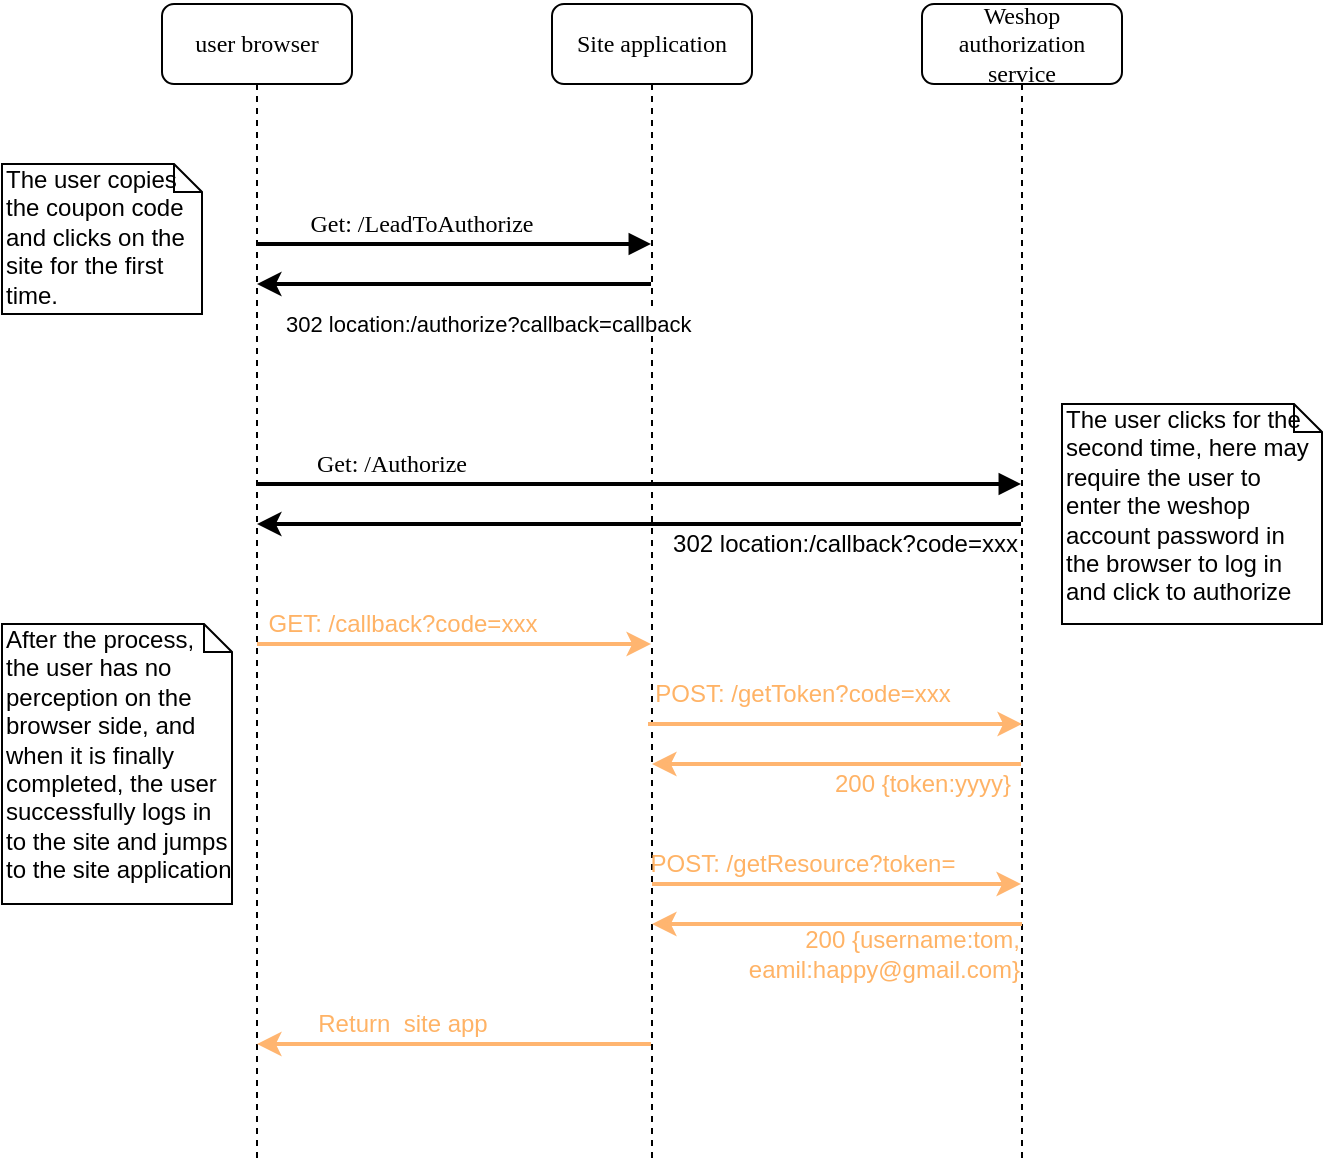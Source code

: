 <mxfile version="15.0.3" type="github">
  <diagram name="Page-1" id="13e1069c-82ec-6db2-03f1-153e76fe0fe0">
    <mxGraphModel dx="782" dy="446" grid="1" gridSize="10" guides="1" tooltips="1" connect="1" arrows="1" fold="1" page="1" pageScale="1" pageWidth="1100" pageHeight="850" background="none" math="0" shadow="0">
      <root>
        <mxCell id="0" />
        <mxCell id="1" parent="0" />
        <mxCell id="7baba1c4bc27f4b0-2" value="Site application" style="shape=umlLifeline;perimeter=lifelinePerimeter;whiteSpace=wrap;html=1;container=1;collapsible=0;recursiveResize=0;outlineConnect=0;rounded=1;shadow=0;comic=0;labelBackgroundColor=none;strokeWidth=1;fontFamily=Verdana;fontSize=12;align=center;" parent="1" vertex="1">
          <mxGeometry x="305" y="80" width="100" height="580" as="geometry" />
        </mxCell>
        <mxCell id="7baba1c4bc27f4b0-3" value="Weshop authorization service" style="shape=umlLifeline;perimeter=lifelinePerimeter;whiteSpace=wrap;html=1;container=1;collapsible=0;recursiveResize=0;outlineConnect=0;rounded=1;shadow=0;comic=0;labelBackgroundColor=none;strokeWidth=1;fontFamily=Verdana;fontSize=12;align=center;" parent="1" vertex="1">
          <mxGeometry x="490" y="80" width="100" height="580" as="geometry" />
        </mxCell>
        <mxCell id="7baba1c4bc27f4b0-23" value="" style="html=1;verticalAlign=bottom;endArrow=block;labelBackgroundColor=none;fontFamily=Verdana;fontSize=12;align=right;strokeWidth=2;" parent="1" source="7baba1c4bc27f4b0-8" target="7baba1c4bc27f4b0-3" edge="1">
          <mxGeometry relative="1" as="geometry">
            <mxPoint x="165" y="320" as="sourcePoint" />
            <mxPoint x="585" y="440.0" as="targetPoint" />
            <Array as="points">
              <mxPoint x="390" y="320" />
            </Array>
          </mxGeometry>
        </mxCell>
        <mxCell id="7baba1c4bc27f4b0-11" value="" style="html=1;verticalAlign=bottom;endArrow=block;labelBackgroundColor=none;fontFamily=Verdana;fontSize=12;edgeStyle=elbowEdgeStyle;elbow=vertical;align=center;strokeWidth=2;" parent="1" source="7baba1c4bc27f4b0-8" target="7baba1c4bc27f4b0-2" edge="1">
          <mxGeometry relative="1" as="geometry">
            <mxPoint x="165" y="201" as="sourcePoint" />
            <mxPoint x="350" y="201.33" as="targetPoint" />
            <Array as="points">
              <mxPoint x="240" y="200" />
            </Array>
          </mxGeometry>
        </mxCell>
        <mxCell id="7baba1c4bc27f4b0-45" value="&lt;div style=&quot;font-family: &amp;#34;helvetica&amp;#34;&quot;&gt;The user copies&lt;/div&gt;&lt;div style=&quot;font-family: &amp;#34;helvetica&amp;#34;&quot;&gt;the coupon code&lt;/div&gt;&lt;div style=&quot;font-family: &amp;#34;helvetica&amp;#34;&quot;&gt;and clicks on the site for the first time.&lt;/div&gt;" style="shape=note;whiteSpace=wrap;html=1;size=14;verticalAlign=top;align=left;spacingTop=-6;rounded=0;shadow=0;comic=0;labelBackgroundColor=none;strokeWidth=1;fontFamily=Verdana;fontSize=12" parent="1" vertex="1">
          <mxGeometry x="30" y="160" width="100" height="75" as="geometry" />
        </mxCell>
        <mxCell id="8HmVJXFXAkHjLsoE3Vvm-15" value="" style="endArrow=classic;html=1;strokeWidth=2;" edge="1" parent="1" source="7baba1c4bc27f4b0-2" target="7baba1c4bc27f4b0-8">
          <mxGeometry width="50" height="50" relative="1" as="geometry">
            <mxPoint x="350.67" y="222.72" as="sourcePoint" />
            <mxPoint x="166.67" y="223.12" as="targetPoint" />
            <Array as="points">
              <mxPoint x="280" y="220" />
            </Array>
          </mxGeometry>
        </mxCell>
        <mxCell id="8HmVJXFXAkHjLsoE3Vvm-19" value="&lt;div&gt;&lt;font face=&quot;helvetica&quot;&gt;The user clicks for the second time, here may require the user to enter the weshop account password in the browser to log in and click to authorize&lt;/font&gt;&lt;br&gt;&lt;/div&gt;" style="shape=note;whiteSpace=wrap;html=1;size=14;verticalAlign=top;align=left;spacingTop=-6;rounded=0;shadow=0;comic=0;labelBackgroundColor=none;strokeWidth=1;fontFamily=Verdana;fontSize=12" vertex="1" parent="1">
          <mxGeometry x="560" y="280" width="130" height="110" as="geometry" />
        </mxCell>
        <mxCell id="8HmVJXFXAkHjLsoE3Vvm-20" value="" style="endArrow=classic;html=1;align=left;strokeWidth=2;" edge="1" parent="1" source="7baba1c4bc27f4b0-3" target="7baba1c4bc27f4b0-8">
          <mxGeometry width="50" height="50" relative="1" as="geometry">
            <mxPoint x="380" y="320" as="sourcePoint" />
            <mxPoint x="166" y="341.92" as="targetPoint" />
            <Array as="points">
              <mxPoint x="330" y="340" />
            </Array>
          </mxGeometry>
        </mxCell>
        <mxCell id="7baba1c4bc27f4b0-8" value="user browser" style="shape=umlLifeline;perimeter=lifelinePerimeter;whiteSpace=wrap;html=1;container=1;collapsible=0;recursiveResize=0;outlineConnect=0;rounded=1;shadow=0;comic=0;labelBackgroundColor=none;strokeWidth=1;fontFamily=Verdana;fontSize=12;align=center;" parent="1" vertex="1">
          <mxGeometry x="110" y="80" width="95" height="580" as="geometry" />
        </mxCell>
        <mxCell id="8HmVJXFXAkHjLsoE3Vvm-16" value="&lt;span style=&quot;font-size: 11px ; background-color: rgb(255 , 255 , 255)&quot;&gt;302 location:/authorize?callback=callback&lt;/span&gt;" style="text;html=1;strokeColor=none;fillColor=none;align=left;verticalAlign=middle;whiteSpace=wrap;rounded=0;" vertex="1" parent="7baba1c4bc27f4b0-8">
          <mxGeometry x="60" y="150" width="250" height="20" as="geometry" />
        </mxCell>
        <mxCell id="8HmVJXFXAkHjLsoE3Vvm-17" value="&lt;span style=&quot;font-family: &amp;#34;verdana&amp;#34; ; text-align: right&quot;&gt;Get: /Authorize&lt;/span&gt;" style="text;html=1;strokeColor=none;fillColor=none;align=center;verticalAlign=middle;whiteSpace=wrap;rounded=0;" vertex="1" parent="7baba1c4bc27f4b0-8">
          <mxGeometry x="60" y="220" width="110" height="20" as="geometry" />
        </mxCell>
        <mxCell id="8HmVJXFXAkHjLsoE3Vvm-18" value="&lt;span style=&quot;font-family: &amp;#34;verdana&amp;#34;&quot;&gt;Get: /LeadToAuthorize&lt;/span&gt;" style="text;html=1;strokeColor=none;fillColor=none;align=center;verticalAlign=middle;whiteSpace=wrap;rounded=0;" vertex="1" parent="7baba1c4bc27f4b0-8">
          <mxGeometry x="60" y="100" width="140" height="20" as="geometry" />
        </mxCell>
        <mxCell id="8HmVJXFXAkHjLsoE3Vvm-22" value="302 location:/callback?code=xxx" style="text;html=1;strokeColor=none;fillColor=none;align=right;verticalAlign=middle;whiteSpace=wrap;rounded=0;" vertex="1" parent="1">
          <mxGeometry x="320" y="340" width="220" height="20" as="geometry" />
        </mxCell>
        <mxCell id="8HmVJXFXAkHjLsoE3Vvm-23" value="" style="endArrow=classic;html=1;align=left;fontColor=#FFB366;strokeColor=#FFB570;strokeWidth=2;" edge="1" parent="1" source="7baba1c4bc27f4b0-8" target="7baba1c4bc27f4b0-2">
          <mxGeometry width="50" height="50" relative="1" as="geometry">
            <mxPoint x="160" y="470" as="sourcePoint" />
            <mxPoint x="210" y="420" as="targetPoint" />
            <Array as="points">
              <mxPoint x="260" y="400" />
            </Array>
          </mxGeometry>
        </mxCell>
        <mxCell id="8HmVJXFXAkHjLsoE3Vvm-24" value="&lt;div&gt;&lt;font face=&quot;helvetica&quot;&gt;After the process, the user has no perception on the browser side, and when it is finally completed, the user successfully logs in to the site and jumps to the site application&lt;/font&gt;&lt;br&gt;&lt;/div&gt;" style="shape=note;whiteSpace=wrap;html=1;size=14;verticalAlign=top;align=left;spacingTop=-6;rounded=0;shadow=0;comic=0;labelBackgroundColor=none;strokeWidth=1;fontFamily=Verdana;fontSize=12" vertex="1" parent="1">
          <mxGeometry x="30" y="390" width="115" height="140" as="geometry" />
        </mxCell>
        <mxCell id="8HmVJXFXAkHjLsoE3Vvm-25" value="GET: /callback?code=xxx" style="text;html=1;align=center;verticalAlign=middle;resizable=0;points=[];autosize=1;strokeColor=none;fontColor=#FFB366;" vertex="1" parent="1">
          <mxGeometry x="155" y="380" width="150" height="20" as="geometry" />
        </mxCell>
        <mxCell id="8HmVJXFXAkHjLsoE3Vvm-26" value="" style="endArrow=classic;html=1;align=left;fontColor=#FFB366;strokeColor=#FFB570;strokeWidth=2;" edge="1" parent="1">
          <mxGeometry width="50" height="50" relative="1" as="geometry">
            <mxPoint x="353" y="440" as="sourcePoint" />
            <mxPoint x="540" y="440" as="targetPoint" />
            <Array as="points">
              <mxPoint x="456" y="440" />
            </Array>
          </mxGeometry>
        </mxCell>
        <mxCell id="8HmVJXFXAkHjLsoE3Vvm-28" value="POST: /getToken?code=xxx" style="text;html=1;align=center;verticalAlign=middle;resizable=0;points=[];autosize=1;strokeColor=none;fontColor=#FFB366;" vertex="1" parent="1">
          <mxGeometry x="350" y="415" width="160" height="20" as="geometry" />
        </mxCell>
        <mxCell id="8HmVJXFXAkHjLsoE3Vvm-29" value="" style="endArrow=classic;html=1;fontColor=#FFB366;strokeColor=#FFB570;strokeWidth=2;align=left;" edge="1" parent="1" source="7baba1c4bc27f4b0-3" target="7baba1c4bc27f4b0-2">
          <mxGeometry width="50" height="50" relative="1" as="geometry">
            <mxPoint x="430" y="530" as="sourcePoint" />
            <mxPoint x="480" y="480" as="targetPoint" />
            <Array as="points">
              <mxPoint x="470" y="460" />
            </Array>
          </mxGeometry>
        </mxCell>
        <mxCell id="8HmVJXFXAkHjLsoE3Vvm-30" value="200 {token:yyyy}" style="text;html=1;align=center;verticalAlign=middle;resizable=0;points=[];autosize=1;strokeColor=none;fontColor=#FFB366;" vertex="1" parent="1">
          <mxGeometry x="440" y="460" width="100" height="20" as="geometry" />
        </mxCell>
        <mxCell id="8HmVJXFXAkHjLsoE3Vvm-31" value="" style="endArrow=classic;html=1;align=left;fontColor=#FFB366;strokeColor=#FFB570;strokeWidth=2;" edge="1" parent="1" source="7baba1c4bc27f4b0-2" target="7baba1c4bc27f4b0-3">
          <mxGeometry width="50" height="50" relative="1" as="geometry">
            <mxPoint x="360" y="520" as="sourcePoint" />
            <mxPoint x="537" y="520" as="targetPoint" />
            <Array as="points">
              <mxPoint x="453" y="520" />
            </Array>
          </mxGeometry>
        </mxCell>
        <mxCell id="8HmVJXFXAkHjLsoE3Vvm-32" value="POST: /getResource?token=" style="text;html=1;align=center;verticalAlign=middle;resizable=0;points=[];autosize=1;strokeColor=none;fontColor=#FFB366;" vertex="1" parent="1">
          <mxGeometry x="345" y="500" width="170" height="20" as="geometry" />
        </mxCell>
        <mxCell id="8HmVJXFXAkHjLsoE3Vvm-33" value="" style="endArrow=classic;html=1;fontColor=#FFB366;strokeColor=#FFB570;strokeWidth=2;align=left;" edge="1" parent="1">
          <mxGeometry width="50" height="50" relative="1" as="geometry">
            <mxPoint x="540" y="540" as="sourcePoint" />
            <mxPoint x="355" y="540" as="targetPoint" />
            <Array as="points">
              <mxPoint x="470.5" y="540" />
            </Array>
          </mxGeometry>
        </mxCell>
        <mxCell id="8HmVJXFXAkHjLsoE3Vvm-34" value="200 {username:tom,&lt;br&gt;eamil:happy@gmail.com}" style="text;html=1;align=right;verticalAlign=middle;resizable=0;points=[];autosize=1;strokeColor=none;fontColor=#FFB366;" vertex="1" parent="1">
          <mxGeometry x="390" y="540" width="150" height="30" as="geometry" />
        </mxCell>
        <mxCell id="8HmVJXFXAkHjLsoE3Vvm-36" value="" style="endArrow=classic;html=1;fontColor=#FFB366;strokeColor=#FFB570;strokeWidth=2;align=left;" edge="1" parent="1" source="7baba1c4bc27f4b0-2" target="7baba1c4bc27f4b0-8">
          <mxGeometry width="50" height="50" relative="1" as="geometry">
            <mxPoint x="360" y="520" as="sourcePoint" />
            <mxPoint x="410" y="470" as="targetPoint" />
            <Array as="points">
              <mxPoint x="260" y="600" />
            </Array>
          </mxGeometry>
        </mxCell>
        <mxCell id="8HmVJXFXAkHjLsoE3Vvm-37" value="Return&amp;nbsp; site app" style="text;html=1;align=center;verticalAlign=middle;resizable=0;points=[];autosize=1;strokeColor=none;fontColor=#FFB366;" vertex="1" parent="1">
          <mxGeometry x="180" y="580" width="100" height="20" as="geometry" />
        </mxCell>
      </root>
    </mxGraphModel>
  </diagram>
</mxfile>
